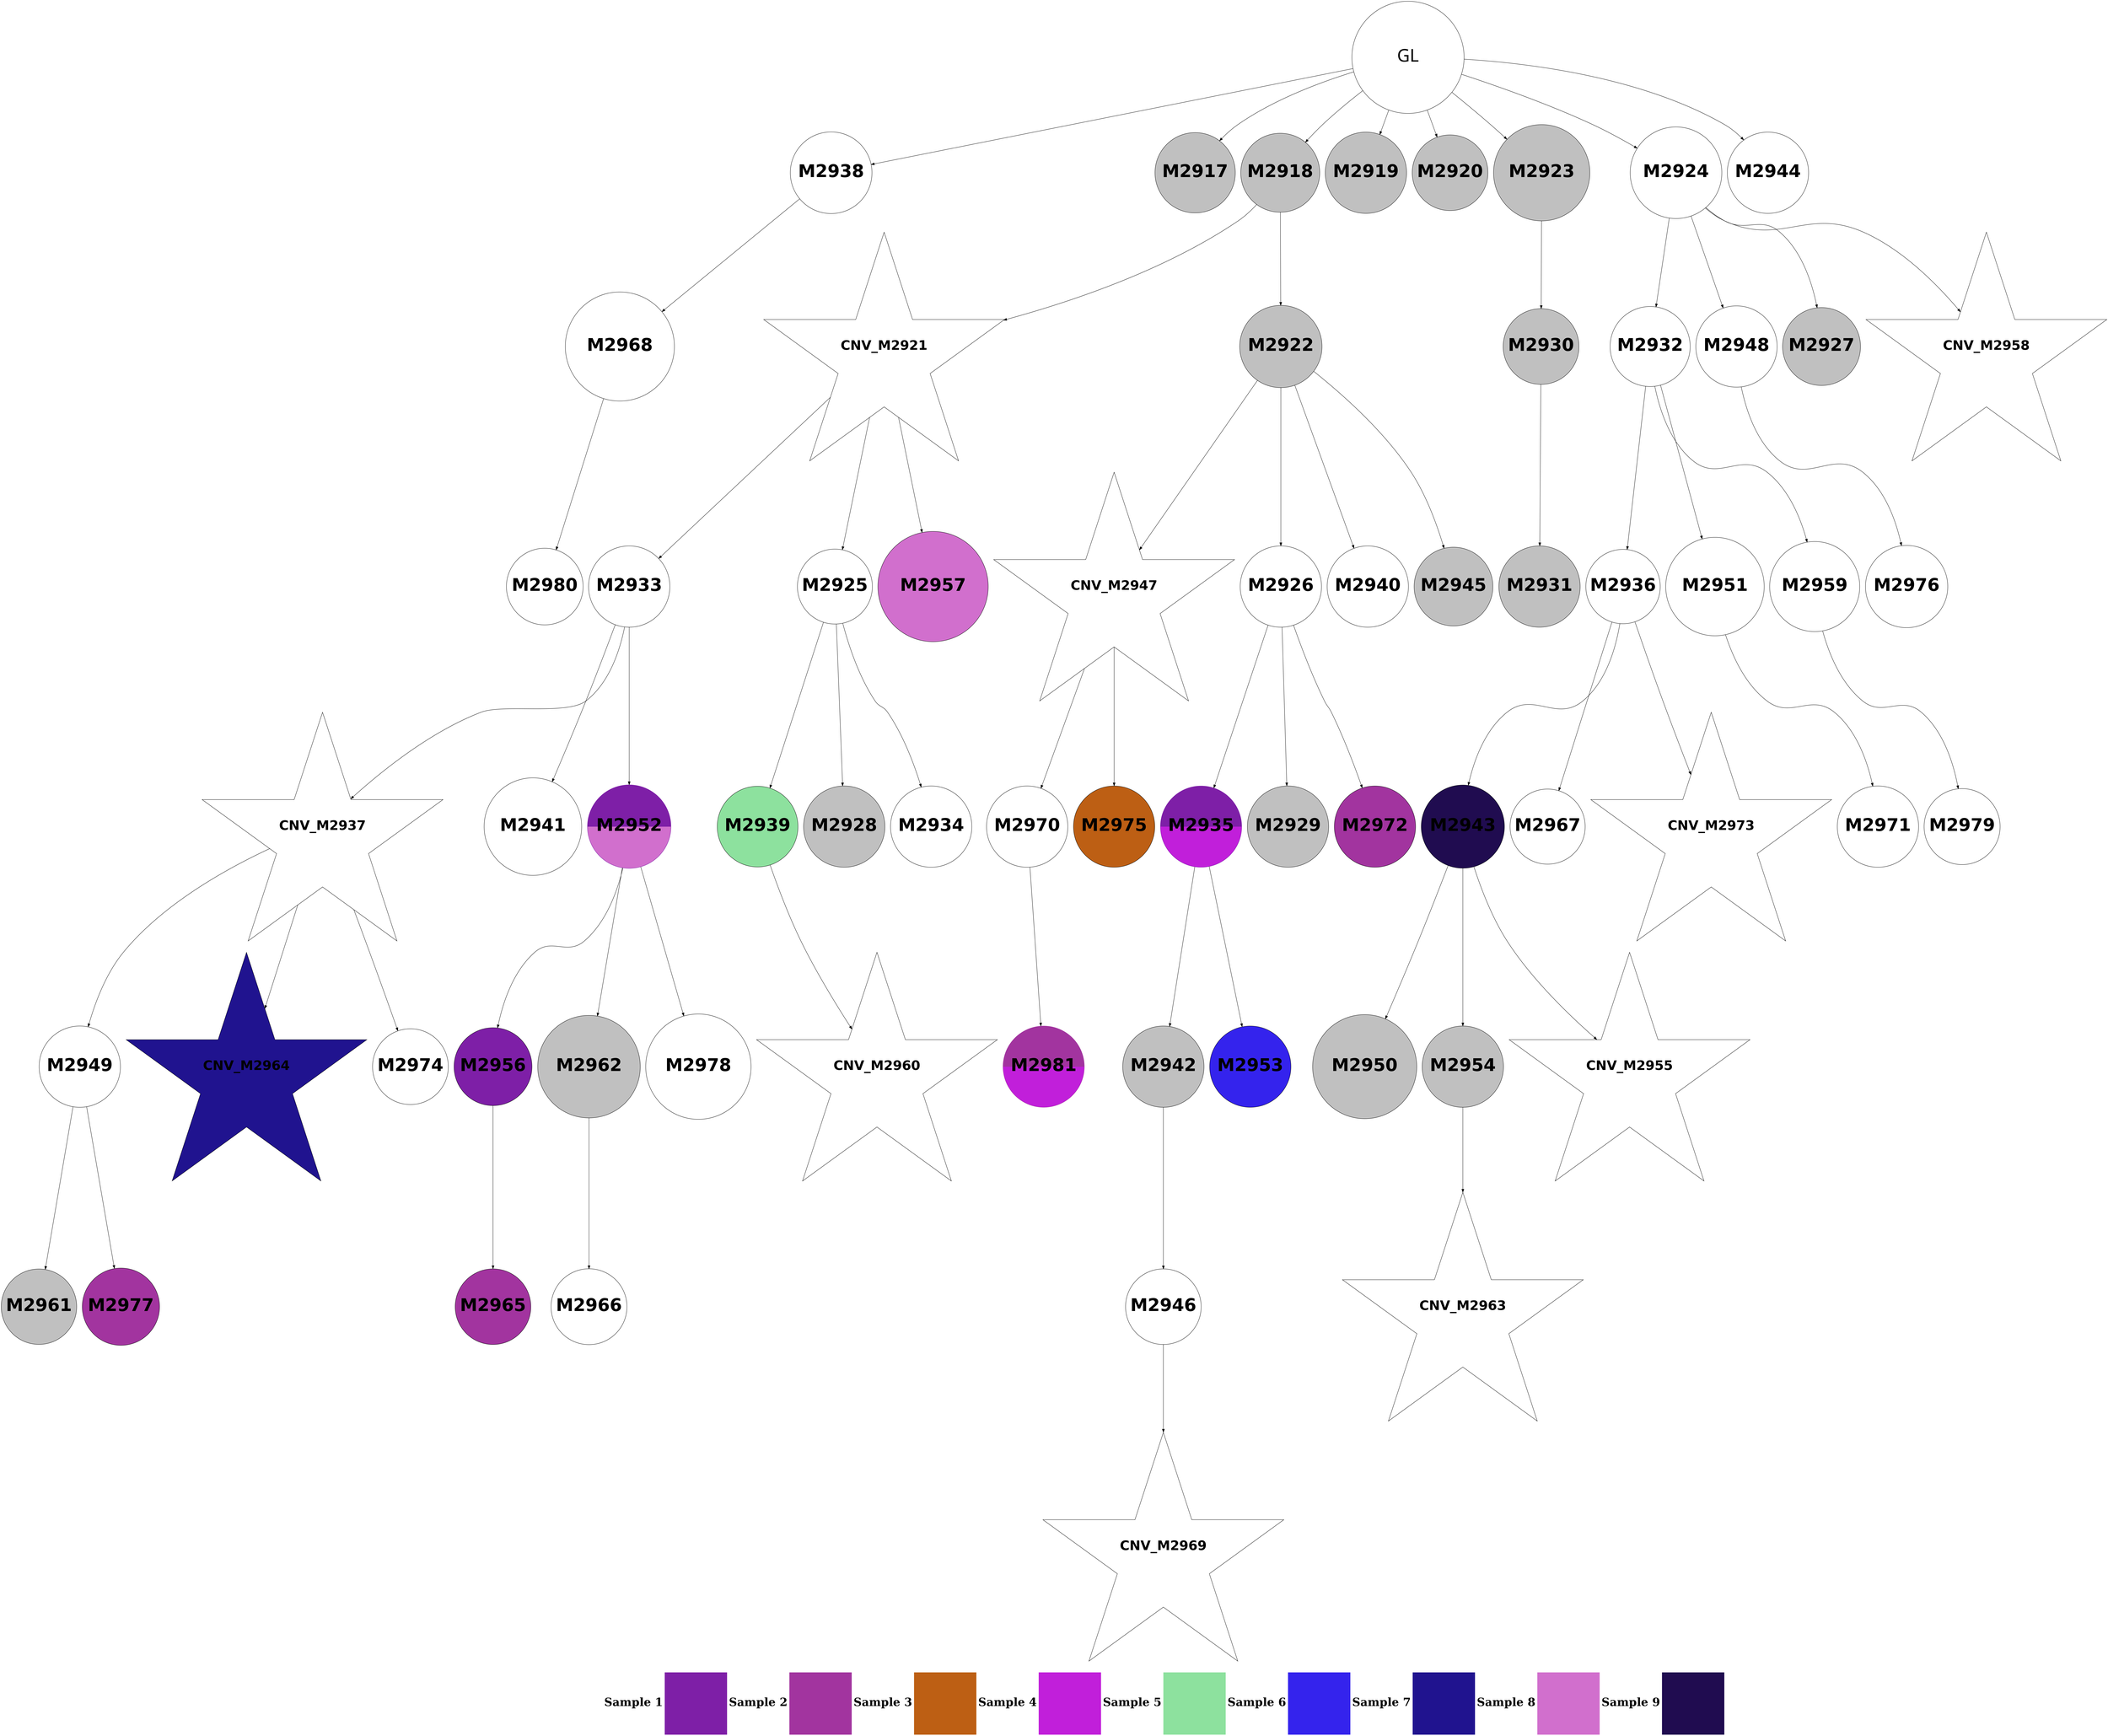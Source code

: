 digraph G { 
rankdir=TB;
2945 -> 2949;
2945 -> 2964;
2945 -> 2972;
2946 -> 2950;
2946 -> 2954;
2946 -> 2965;
2948 -> 2955;
2948 -> 2966;
2949 -> 2956;
2949 -> 2980;
2949 -> 2986;
2950 -> 2962;
2950 -> 2977;
2950 -> 2987;
2951 -> 2981;
2952 -> 2973;
2955 -> 2959;
2956 -> 2963;
2956 -> 2967;
2956 -> 2968;
2959 -> 2982;
2960 -> 2983;
2960 -> 2988;
2961 -> 2989;
2962 -> 2974;
2962 -> 2990;
2964 -> 2984;
2965 -> 2969;
2965 -> 2975;
2965 -> 2991;
2967 -> 2976;
2969 -> 2978;
2972 -> 2992;
2975 -> 2979;
2981 -> 2993;
2983 -> 2994;
2929 -> 2930;
2929 -> 2931;
2929 -> 2932;
2929 -> 2933;
2929 -> 2936;
2929 -> 2937;
2929 -> 2951;
2929 -> 2957;
2931 -> 2934;
2931 -> 2935;
2934 -> 2938;
2934 -> 2946;
2934 -> 2970;
2935 -> 2939;
2935 -> 2953;
2935 -> 2958;
2935 -> 2960;
2936 -> 2943;
2937 -> 2940;
2937 -> 2945;
2937 -> 2961;
2937 -> 2971;
2938 -> 2941;
2938 -> 2947;
2938 -> 2952;
2939 -> 2942;
2939 -> 2948;
2939 -> 2985;
2943 -> 2944;
2956 [shape=circle style=filled fillcolor="#200c50" fontname="helvetica-bold" fontsize=56 label="M2943" width=3.71 height=2 ];
2951 [shape=circle style=filled fillcolor=white fontname="helvetica-bold" fontsize=56 label="M2938" width=3.64 height=2 ];
2953 [shape=circle style=filled fillcolor=white fontname="helvetica-bold" fontsize=56 label="M2940" width=1.09 height=2 ];
2947 [shape=circle style=filled fillcolor=white fontname="helvetica-bold" fontsize=56 label="M2934" width=0.6 height=2 ];
2931 [shape=circle style=filled fillcolor=grey fontname="helvetica-bold" fontsize=56 label="M2918" width=2.23 height=2 ];
2929 [label="GL" fontname="arial-bold" fontsize=56 width=5 height=5];
2990 [shape=circle style=filled fillcolor="#a2349f" fontname="helvetica-bold" fontsize=56 label="M2977" width=2.45 height=2 ];
2955 [shape=circle style=filled fillcolor=grey fontname="helvetica-bold" fontsize=56 label="M2942" width=0.49 height=2 ];
2943 [shape=circle style=filled fillcolor=grey fontname="helvetica-bold" fontsize=56 label="M2930" width=3.37 height=2 ];
2930 [shape=circle style=filled fillcolor=grey fontname="helvetica-bold" fontsize=56 label="M2917" width=2.1 height=2 ];
2940 [shape=circle style=filled fillcolor=grey fontname="helvetica-bold" fontsize=56 label="M2927" width=3.47 height=2 ];
2971 [shape=star style=filled fillcolor=white fontname="helvetica-bold" fontsize=42 label="CNV_M2958"];
2968 [shape=star style=filled fillcolor=white fontname="helvetica-bold" fontsize=42 label="CNV_M2955"];
2981 [shape=circle style=filled fillcolor=white fontname="helvetica-bold" fontsize=56 label="M2968" width=4.86 height=2 ];
2963 [shape=circle style=filled fillcolor=grey fontname="helvetica-bold" fontsize=56 label="M2950" width=4.64 height=2 ];
2974 [shape=circle style=filled fillcolor=grey fontname="helvetica-bold" fontsize=56 label="M2961" width=3.36 height=2 ];
2944 [shape=circle style=filled fillcolor=grey fontname="helvetica-bold" fontsize=56 label="M2931" width=0.61 height=2 ];
2965 [shape=circle style=wedged color="#7e1fa7:#d16fcd" fontname="helvetica-bold" fontsize=56 label="M2952" width=3.72 height=2 ];
2935 [shape=circle style=filled fillcolor=grey fontname="helvetica-bold" fontsize=56 label="M2922" width=3.67 height=2 ];
2970 [shape=circle style=filled fillcolor="#d16fcd" fontname="helvetica-bold" fontsize=56 label="M2957" width=4.91 height=2 ];
2983 [shape=circle style=filled fillcolor=white fontname="helvetica-bold" fontsize=56 label="M2970" width=1.72 height=2 ];
2980 [shape=circle style=filled fillcolor=white fontname="helvetica-bold" fontsize=56 label="M2967" width=3 height=2 ];
2973 [shape=star style=filled fillcolor=white fontname="helvetica-bold" fontsize=42 label="CNV_M2960"];
2949 [shape=circle style=filled fillcolor=white fontname="helvetica-bold" fontsize=56 label="M2936" width=3.27 height=2 ];
2993 [shape=circle style=filled fillcolor=white fontname="helvetica-bold" fontsize=56 label="M2980" width=3.42 height=2 ];
2986 [shape=star style=filled fillcolor=white fontname="helvetica-bold" fontsize=42 label="CNV_M2973"];
2991 [shape=circle style=filled fillcolor=white fontname="helvetica-bold" fontsize=56 label="M2978" width=4.7 height=2 ];
2977 [shape=star style=filled fillcolor="#20138f" fontname="helvetica-bold" fontsize=42 label="CNV_M2964"];
2950 [shape=star style=filled fillcolor=white fontname="helvetica-bold" fontsize=42 label="CNV_M2937"];
2966 [shape=circle style=filled fillcolor="#3423ed" fontname="helvetica-bold" fontsize=56 label="M2953" width=0.35 height=2 ];
2976 [shape=star style=filled fillcolor=white fontname="helvetica-bold" fontsize=42 label="CNV_M2963"];
2933 [shape=circle style=filled fillcolor=grey fontname="helvetica-bold" fontsize=56 label="M2920" width=2.82 height=2 ];
2967 [shape=circle style=filled fillcolor=grey fontname="helvetica-bold" fontsize=56 label="M2954" width=0.64 height=2 ];
2961 [shape=circle style=filled fillcolor=white fontname="helvetica-bold" fontsize=56 label="M2948" width=0.41 height=2 ];
2939 [shape=circle style=filled fillcolor=white fontname="helvetica-bold" fontsize=56 label="M2926" width=0.53 height=2 ];
2988 [shape=circle style=filled fillcolor="#bd5f14" fontname="helvetica-bold" fontsize=56 label="M2975" width=1.03 height=2 ];
2952 [shape=circle style=filled fillcolor="#8de19e" fontname="helvetica-bold" fontsize=56 label="M2939" width=3.6 height=2 ];
2985 [shape=circle style=filled fillcolor="#a2349f" fontname="helvetica-bold" fontsize=56 label="M2972" width=0.74 height=2 ];
2959 [shape=circle style=filled fillcolor=white fontname="helvetica-bold" fontsize=56 label="M2946" width=2.88 height=2 ];
2964 [shape=circle style=filled fillcolor=white fontname="helvetica-bold" fontsize=56 label="M2951" width=4.39 height=2 ];
2934 [shape=star style=filled fillcolor=white fontname="helvetica-bold" fontsize=42 label="CNV_M2921"];
2945 [shape=circle style=filled fillcolor=white fontname="helvetica-bold" fontsize=56 label="M2932" width=2.12 height=2 ];
2958 [shape=circle style=filled fillcolor=grey fontname="helvetica-bold" fontsize=56 label="M2945" width=2.25 height=2 ];
2937 [shape=circle style=filled fillcolor=white fontname="helvetica-bold" fontsize=56 label="M2924" width=4.08 height=2 ];
2960 [shape=star style=filled fillcolor=white fontname="helvetica-bold" fontsize=42 label="CNV_M2947"];
2969 [shape=circle style=filled fillcolor="#7e1fa7" fontname="helvetica-bold" fontsize=56 label="M2956" width=3.47 height=2 ];
2941 [shape=circle style=filled fillcolor=grey fontname="helvetica-bold" fontsize=56 label="M2928" width=0.76 height=2 ];
2989 [shape=circle style=filled fillcolor=white fontname="helvetica-bold" fontsize=56 label="M2976" width=3.67 height=2 ];
2992 [shape=circle style=filled fillcolor=white fontname="helvetica-bold" fontsize=56 label="M2979" width=2.73 height=2 ];
2948 [shape=circle style=wedged color="#7e1fa7:#c11fda" fontname="helvetica-bold" fontsize=56 label="M2935" width=0.88 height=2 ];
2984 [shape=circle style=filled fillcolor=white fontname="helvetica-bold" fontsize=56 label="M2971" width=0.94 height=2 ];
2954 [shape=circle style=filled fillcolor=white fontname="helvetica-bold" fontsize=56 label="M2941" width=4.35 height=2 ];
2938 [shape=circle style=filled fillcolor=white fontname="helvetica-bold" fontsize=56 label="M2925" width=3.03 height=2 ];
2936 [shape=circle style=filled fillcolor=grey fontname="helvetica-bold" fontsize=56 label="M2923" width=4.29 height=2 ];
2982 [shape=star style=filled fillcolor=white fontname="helvetica-bold" fontsize=42 label="CNV_M2969"];
2972 [shape=circle style=filled fillcolor=white fontname="helvetica-bold" fontsize=56 label="M2959" width=4.02 height=2 ];
2975 [shape=circle style=filled fillcolor=grey fontname="helvetica-bold" fontsize=56 label="M2962" width=4.57 height=2 ];
2962 [shape=circle style=filled fillcolor=white fontname="helvetica-bold" fontsize=56 label="M2949" width=0.25 height=2 ];
2979 [shape=circle style=filled fillcolor=white fontname="helvetica-bold" fontsize=56 label="M2966" width=2.79 height=2 ];
2946 [shape=circle style=filled fillcolor=white fontname="helvetica-bold" fontsize=56 label="M2933" width=1.78 height=2 ];
2957 [shape=circle style=filled fillcolor=white fontname="helvetica-bold" fontsize=56 label="M2944" width=0.22 height=2 ];
2932 [shape=circle style=filled fillcolor=grey fontname="helvetica-bold" fontsize=56 label="M2919" width=0.6 height=2 ];
2994 [shape=circle style=wedged color="#a2349f:#c11fda" fontname="helvetica-bold" fontsize=56 label="M2981" width=0.29 height=2 ];
2987 [shape=circle style=filled fillcolor=white fontname="helvetica-bold" fontsize=56 label="M2974" width=2.81 height=2 ];
2942 [shape=circle style=filled fillcolor=grey fontname="helvetica-bold" fontsize=56 label="M2929" width=1.88 height=2 ];
2978 [shape=circle style=filled fillcolor="#a2349f" fontname="helvetica-bold" fontsize=56 label="M2965" width=2.82 height=2 ];
{rank=sink;
Legend[shape=none, margin=0, label=<<TABLE border="0" cellborder="0" cellspacing="0"> 
<TR><TD width="200" height="200" colspan="1"><FONT POINT-SIZE="36.0"><B>Sample 1</B></FONT></TD><TD width="200" height="200" colspan="1" BGCOLOR="#7e1fa7"></TD>
<TD width="200" height="200" colspan="1"><FONT POINT-SIZE="36.0"><B>Sample 2</B></FONT></TD><TD width="200" height="200" colspan="1" BGCOLOR="#a2349f"></TD>
<TD width="200" height="200" colspan="1"><FONT POINT-SIZE="36.0"><B>Sample 3</B></FONT></TD><TD width="200" height="200" colspan="1" BGCOLOR="#bd5f14"></TD>
<TD width="200" height="200" colspan="1"><FONT POINT-SIZE="36.0"><B>Sample 4</B></FONT></TD><TD width="200" height="200" colspan="1" BGCOLOR="#c11fda"></TD>
<TD width="200" height="200" colspan="1"><FONT POINT-SIZE="36.0"><B>Sample 5</B></FONT></TD><TD width="200" height="200" colspan="1" BGCOLOR="#8de19e"></TD>
<TD width="200" height="200" colspan="1"><FONT POINT-SIZE="36.0"><B>Sample 6</B></FONT></TD><TD width="200" height="200" colspan="1" BGCOLOR="#3423ed"></TD>
<TD width="200" height="200" colspan="1"><FONT POINT-SIZE="36.0"><B>Sample 7</B></FONT></TD><TD width="200" height="200" colspan="1" BGCOLOR="#20138f"></TD>
<TD width="200" height="200" colspan="1"><FONT POINT-SIZE="36.0"><B>Sample 8</B></FONT></TD><TD width="200" height="200" colspan="1" BGCOLOR="#d16fcd"></TD>
<TD width="200" height="200" colspan="1"><FONT POINT-SIZE="36.0"><B>Sample 9</B></FONT></TD><TD width="200" height="200" colspan="1" BGCOLOR="#200c50"></TD>
</TR></TABLE>>];
} 
}